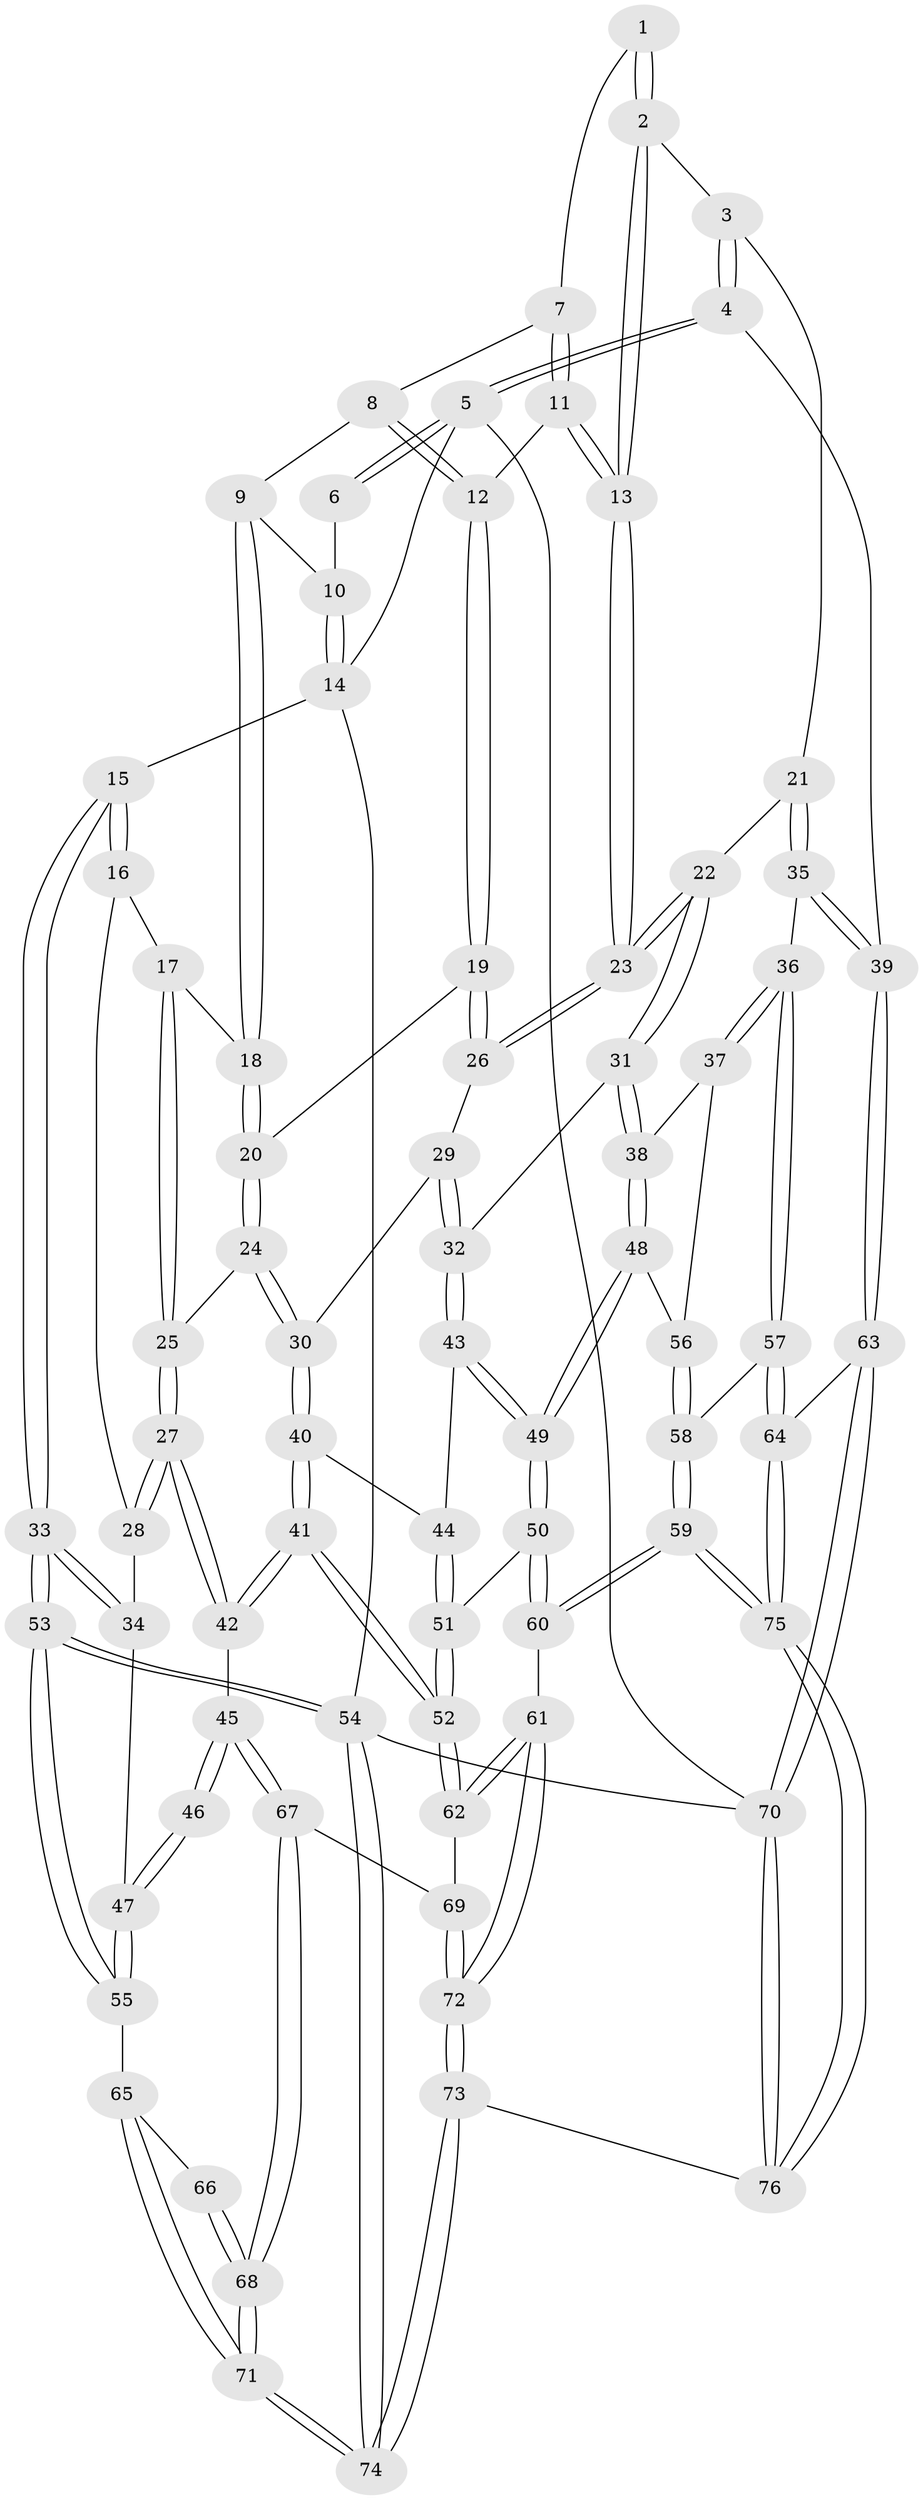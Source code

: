 // Generated by graph-tools (version 1.1) at 2025/11/02/27/25 16:11:57]
// undirected, 76 vertices, 187 edges
graph export_dot {
graph [start="1"]
  node [color=gray90,style=filled];
  1 [pos="+0.8514271820187707+0.07341473871438951"];
  2 [pos="+0.97072123366487+0.14468643514223944"];
  3 [pos="+1+0.1539241326228094"];
  4 [pos="+1+0.1543913980885999"];
  5 [pos="+1+0"];
  6 [pos="+0.727782518987658+0"];
  7 [pos="+0.8040257875831656+0.13201715282794635"];
  8 [pos="+0.7421719694843948+0.15198294605305918"];
  9 [pos="+0.4402542198779682+0"];
  10 [pos="+0.44068753041178527+0"];
  11 [pos="+0.7896850756837615+0.2858081542612305"];
  12 [pos="+0.6929534732137957+0.20082397856009224"];
  13 [pos="+0.8074300235535641+0.33471218559591687"];
  14 [pos="+0+0"];
  15 [pos="+0+0"];
  16 [pos="+0.15056385335335906+0.24184901001279924"];
  17 [pos="+0.17396989006604646+0.23560594864744258"];
  18 [pos="+0.42431733119899057+0.08763009517016591"];
  19 [pos="+0.5257689527128893+0.202844225743672"];
  20 [pos="+0.4655929483076667+0.1789869329218893"];
  21 [pos="+0.8756983174096721+0.3950951853137206"];
  22 [pos="+0.8191026532734429+0.36889144021070386"];
  23 [pos="+0.8063279723103058+0.34710017860995496"];
  24 [pos="+0.44386124493723644+0.37337484164438295"];
  25 [pos="+0.3149678098880853+0.4385828535237471"];
  26 [pos="+0.6860515751815514+0.33983982452691797"];
  27 [pos="+0.2630558130692625+0.4937403750367649"];
  28 [pos="+0.08220128496197361+0.36364933354980106"];
  29 [pos="+0.6419623659905035+0.4010722297584142"];
  30 [pos="+0.4917739534473827+0.43806201099741954"];
  31 [pos="+0.7313480837660128+0.501396316912757"];
  32 [pos="+0.6907337121897297+0.5009883037123949"];
  33 [pos="+0+0.4216089695033405"];
  34 [pos="+0+0.4183775646840521"];
  35 [pos="+0.9366248753926372+0.4371860714442858"];
  36 [pos="+0.8378327613770358+0.6205491610962005"];
  37 [pos="+0.7765750102076872+0.5726164771567891"];
  38 [pos="+0.7501784781859341+0.5375819652581176"];
  39 [pos="+1+0.4635546947403142"];
  40 [pos="+0.5026214118375033+0.47166936038917506"];
  41 [pos="+0.4196740334236079+0.6331206729782809"];
  42 [pos="+0.25506221406938845+0.5511521962878548"];
  43 [pos="+0.635616254939805+0.5248618749017292"];
  44 [pos="+0.5405492301945762+0.4984523279564916"];
  45 [pos="+0.1976083796076136+0.6098675762134134"];
  46 [pos="+0.18134344729213756+0.6084808582845229"];
  47 [pos="+0.08710002629995074+0.5607865071722803"];
  48 [pos="+0.6502999845871795+0.6326214773149758"];
  49 [pos="+0.6418459360685108+0.6346425382067481"];
  50 [pos="+0.6380923534068704+0.6402565960380919"];
  51 [pos="+0.5616040751451699+0.6121907408274384"];
  52 [pos="+0.4452851462754686+0.7076045609108721"];
  53 [pos="+0+0.7436496427868631"];
  54 [pos="+0+1"];
  55 [pos="+0+0.6993076506594613"];
  56 [pos="+0.6930040588313888+0.6312738480604594"];
  57 [pos="+0.8399910705036916+0.6282825587585134"];
  58 [pos="+0.8012956929066234+0.7054486080508423"];
  59 [pos="+0.7395153371675988+0.9151326738661367"];
  60 [pos="+0.6229855943062327+0.8277257709989886"];
  61 [pos="+0.4667524461309684+0.7863522975278568"];
  62 [pos="+0.44830081972142255+0.7479276967693532"];
  63 [pos="+1+0.6458295498509427"];
  64 [pos="+1+0.6784736476783892"];
  65 [pos="+0+0.7035538556796397"];
  66 [pos="+0.081263153823234+0.6819954789272225"];
  67 [pos="+0.21403234289905423+0.6841268909490628"];
  68 [pos="+0.12219806470568566+0.7712704691271608"];
  69 [pos="+0.23848802325234303+0.7145658499789836"];
  70 [pos="+1+1"];
  71 [pos="+0.11336540195130732+0.7876523564005936"];
  72 [pos="+0.23833296795286063+1"];
  73 [pos="+0.13091333077304224+1"];
  74 [pos="+0.10344655951296385+1"];
  75 [pos="+0.7470589883979342+0.9286747073292443"];
  76 [pos="+0.8138430832647211+1"];
  1 -- 2;
  1 -- 2;
  1 -- 7;
  2 -- 3;
  2 -- 13;
  2 -- 13;
  3 -- 4;
  3 -- 4;
  3 -- 21;
  4 -- 5;
  4 -- 5;
  4 -- 39;
  5 -- 6;
  5 -- 6;
  5 -- 14;
  5 -- 70;
  6 -- 10;
  7 -- 8;
  7 -- 11;
  7 -- 11;
  8 -- 9;
  8 -- 12;
  8 -- 12;
  9 -- 10;
  9 -- 18;
  9 -- 18;
  10 -- 14;
  10 -- 14;
  11 -- 12;
  11 -- 13;
  11 -- 13;
  12 -- 19;
  12 -- 19;
  13 -- 23;
  13 -- 23;
  14 -- 15;
  14 -- 54;
  15 -- 16;
  15 -- 16;
  15 -- 33;
  15 -- 33;
  16 -- 17;
  16 -- 28;
  17 -- 18;
  17 -- 25;
  17 -- 25;
  18 -- 20;
  18 -- 20;
  19 -- 20;
  19 -- 26;
  19 -- 26;
  20 -- 24;
  20 -- 24;
  21 -- 22;
  21 -- 35;
  21 -- 35;
  22 -- 23;
  22 -- 23;
  22 -- 31;
  22 -- 31;
  23 -- 26;
  23 -- 26;
  24 -- 25;
  24 -- 30;
  24 -- 30;
  25 -- 27;
  25 -- 27;
  26 -- 29;
  27 -- 28;
  27 -- 28;
  27 -- 42;
  27 -- 42;
  28 -- 34;
  29 -- 30;
  29 -- 32;
  29 -- 32;
  30 -- 40;
  30 -- 40;
  31 -- 32;
  31 -- 38;
  31 -- 38;
  32 -- 43;
  32 -- 43;
  33 -- 34;
  33 -- 34;
  33 -- 53;
  33 -- 53;
  34 -- 47;
  35 -- 36;
  35 -- 39;
  35 -- 39;
  36 -- 37;
  36 -- 37;
  36 -- 57;
  36 -- 57;
  37 -- 38;
  37 -- 56;
  38 -- 48;
  38 -- 48;
  39 -- 63;
  39 -- 63;
  40 -- 41;
  40 -- 41;
  40 -- 44;
  41 -- 42;
  41 -- 42;
  41 -- 52;
  41 -- 52;
  42 -- 45;
  43 -- 44;
  43 -- 49;
  43 -- 49;
  44 -- 51;
  44 -- 51;
  45 -- 46;
  45 -- 46;
  45 -- 67;
  45 -- 67;
  46 -- 47;
  46 -- 47;
  47 -- 55;
  47 -- 55;
  48 -- 49;
  48 -- 49;
  48 -- 56;
  49 -- 50;
  49 -- 50;
  50 -- 51;
  50 -- 60;
  50 -- 60;
  51 -- 52;
  51 -- 52;
  52 -- 62;
  52 -- 62;
  53 -- 54;
  53 -- 54;
  53 -- 55;
  53 -- 55;
  54 -- 74;
  54 -- 74;
  54 -- 70;
  55 -- 65;
  56 -- 58;
  56 -- 58;
  57 -- 58;
  57 -- 64;
  57 -- 64;
  58 -- 59;
  58 -- 59;
  59 -- 60;
  59 -- 60;
  59 -- 75;
  59 -- 75;
  60 -- 61;
  61 -- 62;
  61 -- 62;
  61 -- 72;
  61 -- 72;
  62 -- 69;
  63 -- 64;
  63 -- 70;
  63 -- 70;
  64 -- 75;
  64 -- 75;
  65 -- 66;
  65 -- 71;
  65 -- 71;
  66 -- 68;
  66 -- 68;
  67 -- 68;
  67 -- 68;
  67 -- 69;
  68 -- 71;
  68 -- 71;
  69 -- 72;
  69 -- 72;
  70 -- 76;
  70 -- 76;
  71 -- 74;
  71 -- 74;
  72 -- 73;
  72 -- 73;
  73 -- 74;
  73 -- 74;
  73 -- 76;
  75 -- 76;
  75 -- 76;
}
